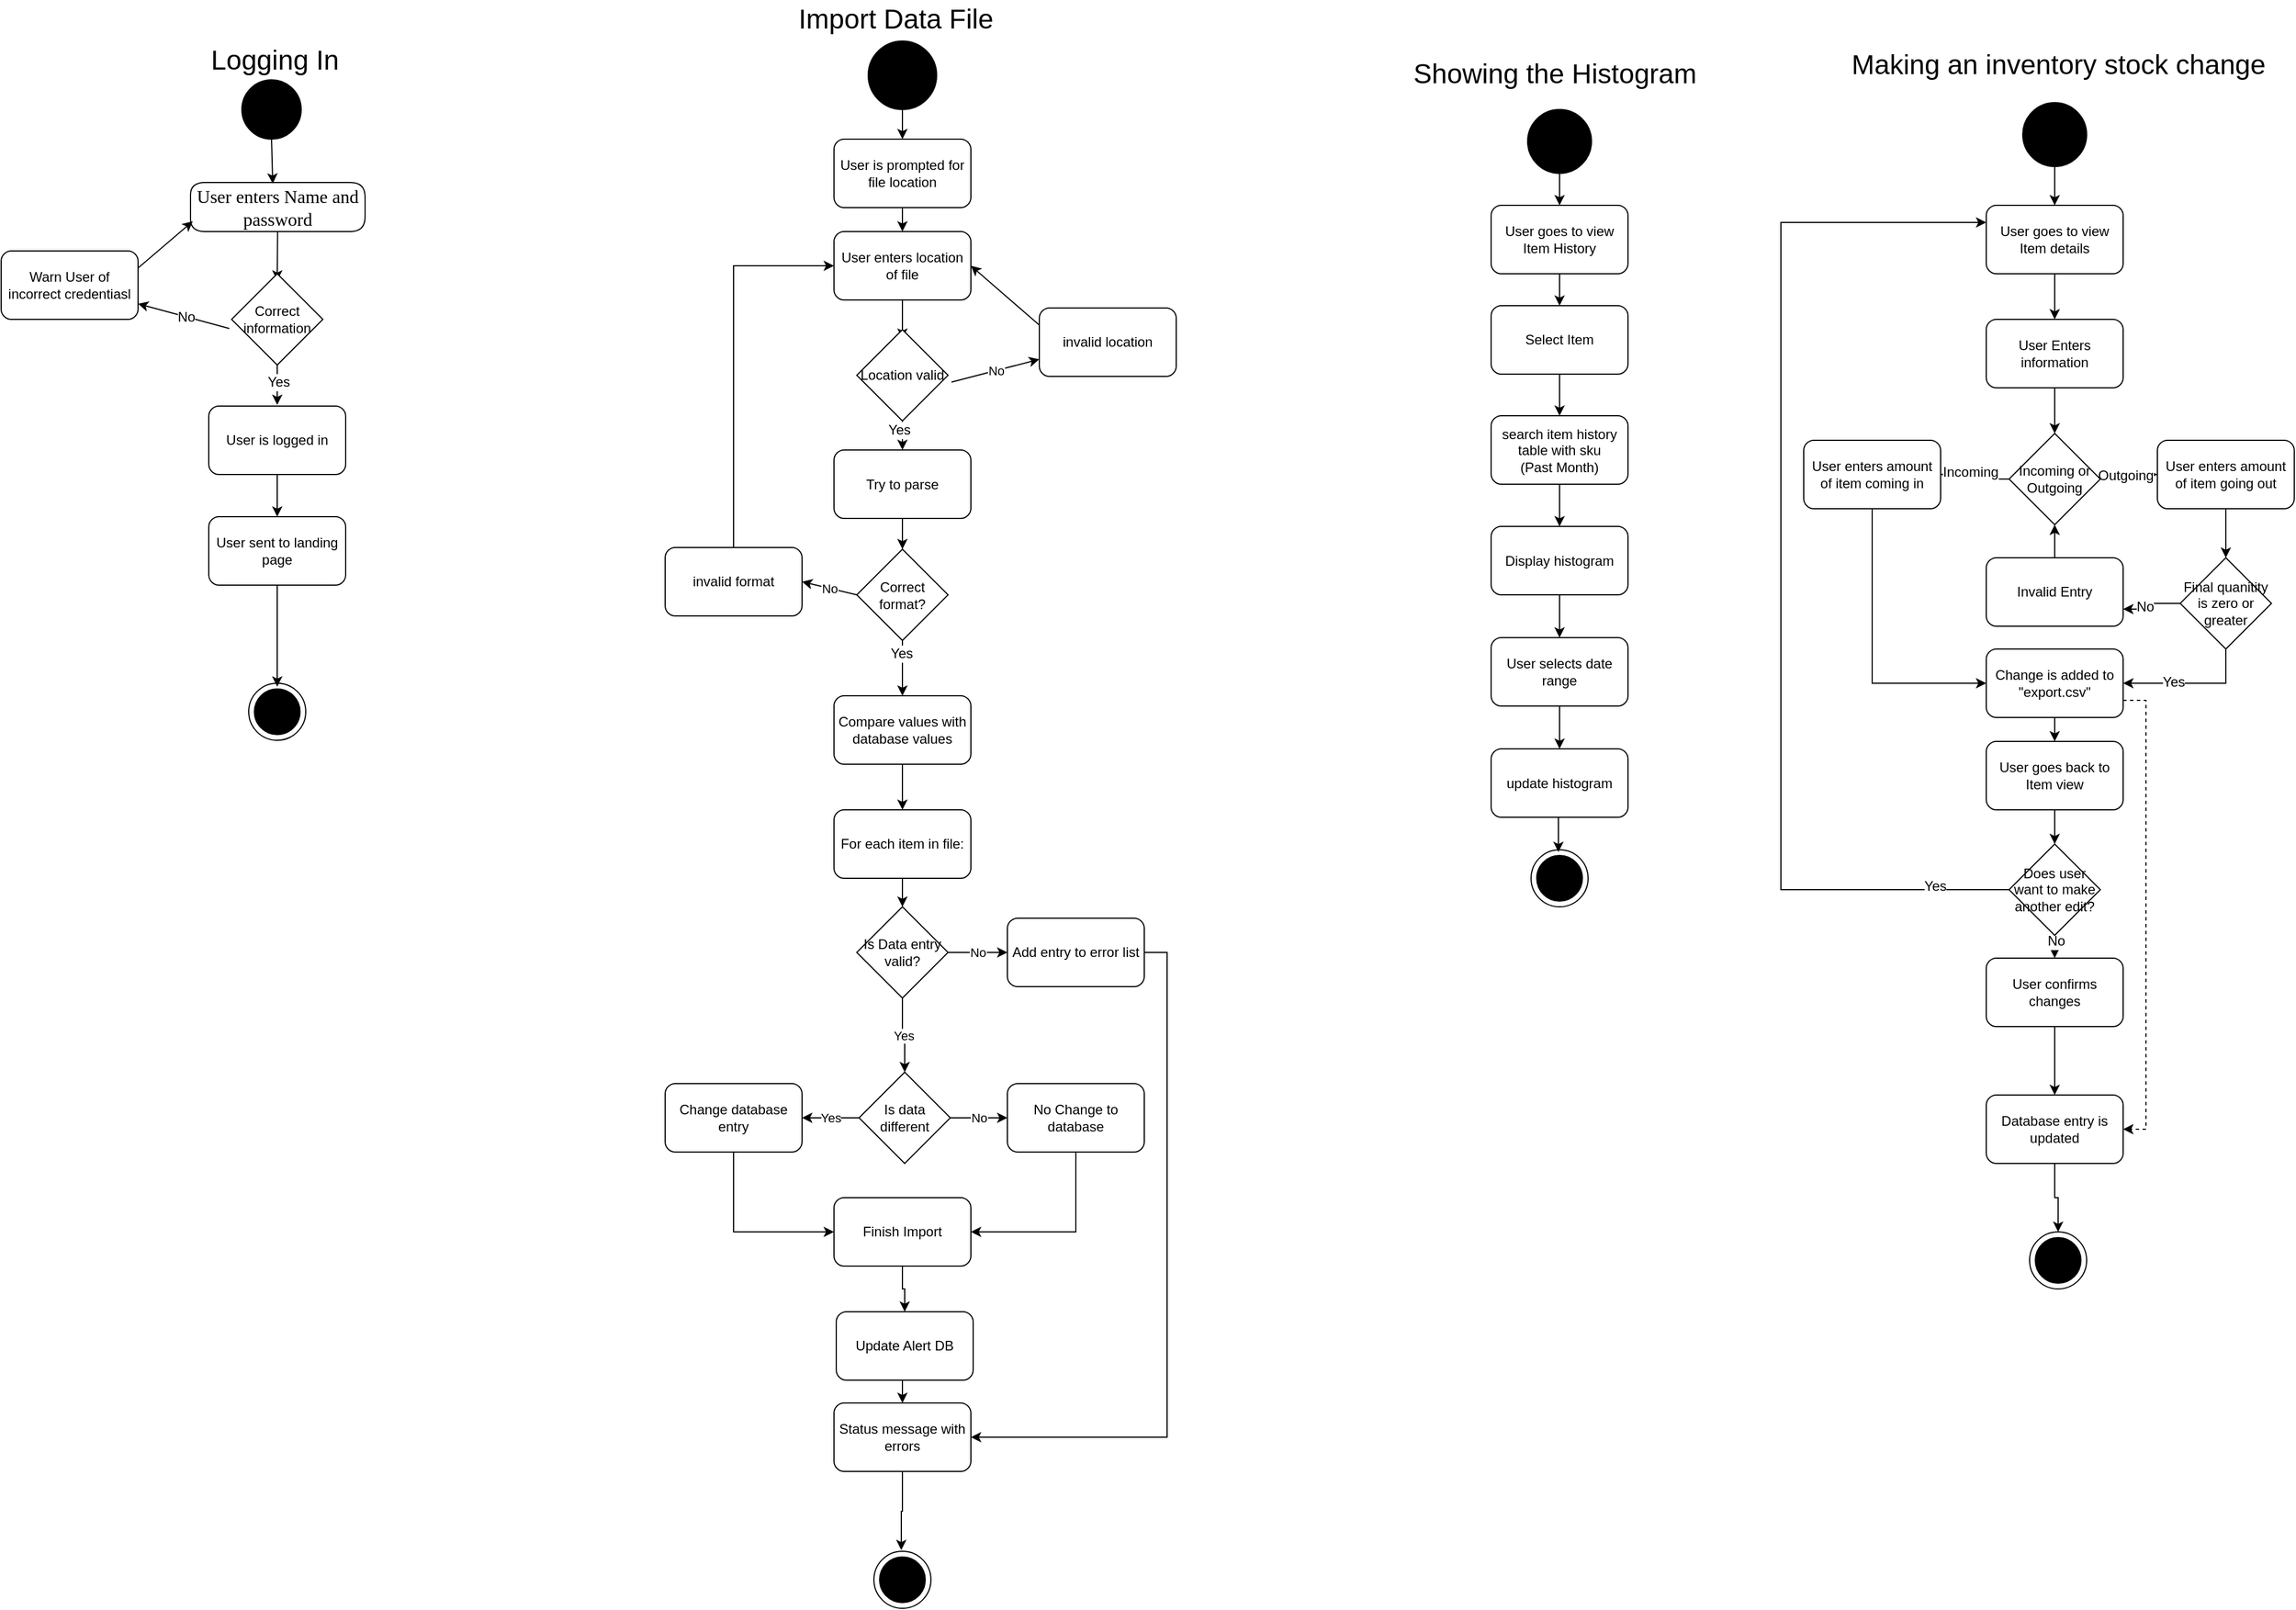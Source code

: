<mxfile version="10.6.5" type="device"><diagram name="Page-1" id="Page-1"><mxGraphModel dx="2154" dy="1666" grid="1" gridSize="10" guides="1" tooltips="1" connect="1" arrows="1" fold="1" page="1" pageScale="1" pageWidth="850" pageHeight="1100" math="0" shadow="0"><root><mxCell id="0"/><mxCell id="1" parent="0"/><mxCell id="3" style="vsdxID=1;fillColor=#000000;gradientColor=none;shape=stencil(xVPbCsMgDP0aHwWn9GHPXfcfstpW5mqJbm3/vkpkF+kGG4y+JTkn8SQHiShdJwdFOHMe7FmNuvYdEQfCue47BdqHiIiKiLKxoFqw177GfJCRGaOLvcUJE/btWGzhbMa0wPSIVAmnAEGi8kSF+TVP8H51EpuonLSjYL302vYIJsxIaBUNr9DGyDYJQsiNSg1P5d91rW/4F10heNy50cagTXf8nQlfeFBkuxbZrpuZ8FnYRh5k9w9B/i9CCf+UqBY=);strokeColor=#000000;labelBackgroundColor=none;rounded=0;html=1;whiteSpace=wrap;" parent="1" vertex="1"><mxGeometry x="217" y="959" width="50" height="50" as="geometry"/></mxCell><mxCell id="5" value="&lt;p style=&quot;align:center;margin-left:0;margin-right:0;margin-top:0px;margin-bottom:0px;text-indent:0;valign:middle;direction:ltr;&quot;&gt;&lt;font style=&quot;font-size:16px;font-family:Calibri;color:#000000;direction:ltr;letter-spacing:0px;line-height:120%;opacity:1&quot;&gt;​User enters Name and password&lt;br/&gt;&lt;/font&gt;&lt;/p&gt;" style="verticalAlign=middle;align=center;vsdxID=4;fillColor=#FFFFFF;gradientColor=none;shape=stencil(nZBLDsIwDAVP4y0yzoIDlHIBThARQyxCUqXhe3rSukhVFyy6s98by9KAaXpvOwbCvuR05ae44sHsgUii5yylTmBaMM05Zb7kdI9O985WknBM2OnNdqAJbT4d5cNTRpudxnp3S4/h30tb1Oo9saj7QdEgcYb+ylXwH3QluHhfh9GIupIQVOi8Xxqskdo37Rc=);labelBackgroundColor=none;rounded=1;html=1;whiteSpace=wrap;" parent="1" vertex="1"><mxGeometry x="166" y="520" width="153" height="43" as="geometry"/></mxCell><mxCell id="13" style="vsdxID=17;fillColor=#000000;gradientColor=none;shape=stencil(xVPbCsMgDP0aHwWn9GHPXfcfstpW5mqJbm3/vkpkF+kGG4y+JTkn8SQHiShdJwdFOHMe7FmNuvYdEQfCue47BdqHiIiKiLKxoFqw177GfJCRGaOLvcUJE/btWGzhbMa0wPSIVAmnAEGi8kSF+TVP8H51EpuonLSjYL302vYIJsxIaBUNr9DGyDYJQsiNSg1P5d91rW/4F10heNy50cagTXf8nQlfeFBkuxbZrpuZ8FnYRh5k9w9B/i9CCf+UqBY=);strokeColor=#000000;labelBackgroundColor=none;rounded=0;html=1;whiteSpace=wrap;" parent="1" vertex="1"><mxGeometry x="765" y="1720" width="50" height="50" as="geometry"/></mxCell><mxCell id="o5A5kyzLp2ZCpm6UMald-25" style="edgeStyle=none;rounded=0;orthogonalLoop=1;jettySize=auto;html=1;exitX=1;exitY=0.25;exitDx=0;exitDy=0;entryX=0.013;entryY=0.791;entryDx=0;entryDy=0;entryPerimeter=0;" parent="1" source="o5A5kyzLp2ZCpm6UMald-23" target="5" edge="1"><mxGeometry relative="1" as="geometry"/></mxCell><mxCell id="o5A5kyzLp2ZCpm6UMald-23" value="Warn User of incorrect credentiasl" style="rounded=1;whiteSpace=wrap;html=1;fillColor=#FFFFFF;" parent="1" vertex="1"><mxGeometry y="580" width="120" height="60" as="geometry"/></mxCell><mxCell id="o5A5kyzLp2ZCpm6UMald-24" style="rounded=0;orthogonalLoop=1;jettySize=auto;html=1;exitX=0;exitY=0.5;exitDx=0;exitDy=0;" parent="1" target="o5A5kyzLp2ZCpm6UMald-23" edge="1"><mxGeometry relative="1" as="geometry"><mxPoint x="200" y="648" as="sourcePoint"/></mxGeometry></mxCell><mxCell id="o5A5kyzLp2ZCpm6UMald-141" value="No" style="text;html=1;resizable=0;points=[];align=center;verticalAlign=middle;labelBackgroundColor=#ffffff;" parent="o5A5kyzLp2ZCpm6UMald-24" vertex="1" connectable="0"><mxGeometry x="-0.022" relative="1" as="geometry"><mxPoint x="1" as="offset"/></mxGeometry></mxCell><mxCell id="o5A5kyzLp2ZCpm6UMald-26" style="edgeStyle=none;rounded=0;orthogonalLoop=1;jettySize=auto;html=1;exitX=0.5;exitY=-0.053;exitDx=0;exitDy=0;startArrow=classic;startFill=1;endArrow=none;endFill=0;exitPerimeter=0;" parent="1" target="5" edge="1"><mxGeometry relative="1" as="geometry"><mxPoint x="242" y="606" as="sourcePoint"/></mxGeometry></mxCell><mxCell id="o5A5kyzLp2ZCpm6UMald-27" style="edgeStyle=none;rounded=0;orthogonalLoop=1;jettySize=auto;html=1;exitX=0.5;exitY=1;exitDx=0;exitDy=0;entryX=0.497;entryY=-0.023;entryDx=0;entryDy=0;entryPerimeter=0;startArrow=none;startFill=0;endArrow=classic;endFill=1;" parent="1" edge="1"><mxGeometry relative="1" as="geometry"><mxPoint x="242" y="676" as="sourcePoint"/><mxPoint x="242" y="715" as="targetPoint"/></mxGeometry></mxCell><mxCell id="o5A5kyzLp2ZCpm6UMald-142" value="Yes" style="text;html=1;resizable=0;points=[];align=center;verticalAlign=middle;labelBackgroundColor=#ffffff;" parent="o5A5kyzLp2ZCpm6UMald-27" vertex="1" connectable="0"><mxGeometry x="-0.026" y="1" relative="1" as="geometry"><mxPoint as="offset"/></mxGeometry></mxCell><mxCell id="o5A5kyzLp2ZCpm6UMald-32" style="edgeStyle=none;rounded=0;orthogonalLoop=1;jettySize=auto;html=1;exitX=0.5;exitY=1;exitDx=0;exitDy=0;entryX=0.5;entryY=0;entryDx=0;entryDy=0;startArrow=none;startFill=0;endArrow=classic;endFill=1;" parent="1" source="o5A5kyzLp2ZCpm6UMald-30" target="o5A5kyzLp2ZCpm6UMald-31" edge="1"><mxGeometry relative="1" as="geometry"/></mxCell><mxCell id="o5A5kyzLp2ZCpm6UMald-30" value="&lt;span&gt;User is logged in&lt;/span&gt;" style="rounded=1;whiteSpace=wrap;html=1;fillColor=#FFFFFF;" parent="1" vertex="1"><mxGeometry x="182" y="716" width="120" height="60" as="geometry"/></mxCell><mxCell id="o5A5kyzLp2ZCpm6UMald-33" style="edgeStyle=none;rounded=0;orthogonalLoop=1;jettySize=auto;html=1;exitX=0.5;exitY=1;exitDx=0;exitDy=0;entryX=0.5;entryY=0.06;entryDx=0;entryDy=0;entryPerimeter=0;startArrow=none;startFill=0;endArrow=classic;endFill=1;" parent="1" source="o5A5kyzLp2ZCpm6UMald-31" target="3" edge="1"><mxGeometry relative="1" as="geometry"/></mxCell><mxCell id="o5A5kyzLp2ZCpm6UMald-31" value="&lt;span&gt;User sent to landing page&lt;/span&gt;" style="rounded=1;whiteSpace=wrap;html=1;fillColor=#FFFFFF;" parent="1" vertex="1"><mxGeometry x="182" y="813" width="120" height="60" as="geometry"/></mxCell><mxCell id="o5A5kyzLp2ZCpm6UMald-35" style="edgeStyle=none;rounded=0;orthogonalLoop=1;jettySize=auto;html=1;exitX=0.5;exitY=1;exitDx=0;exitDy=0;entryX=0.471;entryY=0.023;entryDx=0;entryDy=0;entryPerimeter=0;startArrow=none;startFill=0;endArrow=classic;endFill=1;" parent="1" source="o5A5kyzLp2ZCpm6UMald-34" target="5" edge="1"><mxGeometry relative="1" as="geometry"/></mxCell><mxCell id="o5A5kyzLp2ZCpm6UMald-34" value="" style="ellipse;whiteSpace=wrap;html=1;aspect=fixed;fillColor=#000000;" parent="1" vertex="1"><mxGeometry x="211" y="430" width="52" height="52" as="geometry"/></mxCell><mxCell id="o5A5kyzLp2ZCpm6UMald-44" style="edgeStyle=none;rounded=0;orthogonalLoop=1;jettySize=auto;html=1;exitX=0.5;exitY=1;exitDx=0;exitDy=0;entryX=0.5;entryY=0;entryDx=0;entryDy=0;startArrow=none;startFill=0;endArrow=classic;endFill=1;" parent="1" source="o5A5kyzLp2ZCpm6UMald-36" target="o5A5kyzLp2ZCpm6UMald-38" edge="1"><mxGeometry relative="1" as="geometry"/></mxCell><mxCell id="o5A5kyzLp2ZCpm6UMald-36" value="" style="ellipse;whiteSpace=wrap;html=1;aspect=fixed;fillColor=#000000;" parent="1" vertex="1"><mxGeometry x="760" y="396" width="60" height="60" as="geometry"/></mxCell><mxCell id="o5A5kyzLp2ZCpm6UMald-42" style="edgeStyle=none;rounded=0;orthogonalLoop=1;jettySize=auto;html=1;exitX=0.5;exitY=1;exitDx=0;exitDy=0;startArrow=none;startFill=0;endArrow=classic;endFill=1;" parent="1" source="o5A5kyzLp2ZCpm6UMald-37" edge="1"><mxGeometry relative="1" as="geometry"><mxPoint x="790" y="657" as="targetPoint"/></mxGeometry></mxCell><mxCell id="o5A5kyzLp2ZCpm6UMald-37" value="&lt;span&gt;User enters location of file&lt;/span&gt;" style="rounded=1;whiteSpace=wrap;html=1;fillColor=#ffffff;" parent="1" vertex="1"><mxGeometry x="730" y="563" width="120" height="60" as="geometry"/></mxCell><mxCell id="o5A5kyzLp2ZCpm6UMald-43" style="edgeStyle=none;rounded=0;orthogonalLoop=1;jettySize=auto;html=1;exitX=0.5;exitY=1;exitDx=0;exitDy=0;entryX=0.5;entryY=0;entryDx=0;entryDy=0;startArrow=none;startFill=0;endArrow=classic;endFill=1;" parent="1" source="o5A5kyzLp2ZCpm6UMald-38" target="o5A5kyzLp2ZCpm6UMald-37" edge="1"><mxGeometry relative="1" as="geometry"/></mxCell><mxCell id="o5A5kyzLp2ZCpm6UMald-38" value="&lt;span&gt;User is prompted for file location&lt;/span&gt;" style="rounded=1;whiteSpace=wrap;html=1;fillColor=#ffffff;" parent="1" vertex="1"><mxGeometry x="730" y="482" width="120" height="60" as="geometry"/></mxCell><mxCell id="o5A5kyzLp2ZCpm6UMald-41" style="edgeStyle=none;rounded=0;orthogonalLoop=1;jettySize=auto;html=1;exitX=0;exitY=0.25;exitDx=0;exitDy=0;entryX=1;entryY=0.5;entryDx=0;entryDy=0;startArrow=none;startFill=0;endArrow=classic;endFill=1;" parent="1" source="o5A5kyzLp2ZCpm6UMald-39" target="o5A5kyzLp2ZCpm6UMald-37" edge="1"><mxGeometry relative="1" as="geometry"/></mxCell><mxCell id="o5A5kyzLp2ZCpm6UMald-39" value="invalid location" style="rounded=1;whiteSpace=wrap;html=1;fillColor=#ffffff;" parent="1" vertex="1"><mxGeometry x="910" y="630" width="120" height="60" as="geometry"/></mxCell><mxCell id="o5A5kyzLp2ZCpm6UMald-40" value="No" style="edgeStyle=none;rounded=0;orthogonalLoop=1;jettySize=auto;html=1;exitX=1;exitY=0.5;exitDx=0;exitDy=0;entryX=0;entryY=0.75;entryDx=0;entryDy=0;startArrow=none;startFill=0;endArrow=classic;endFill=1;" parent="1" target="o5A5kyzLp2ZCpm6UMald-39" edge="1"><mxGeometry relative="1" as="geometry"><mxPoint x="833" y="695" as="sourcePoint"/></mxGeometry></mxCell><mxCell id="o5A5kyzLp2ZCpm6UMald-54" style="edgeStyle=orthogonalEdgeStyle;rounded=0;orthogonalLoop=1;jettySize=auto;html=1;exitX=0.5;exitY=1;exitDx=0;exitDy=0;entryX=0.5;entryY=0;entryDx=0;entryDy=0;startArrow=none;startFill=0;endArrow=classic;endFill=1;" parent="1" source="o5A5kyzLp2ZCpm6UMald-45" target="o5A5kyzLp2ZCpm6UMald-46" edge="1"><mxGeometry relative="1" as="geometry"/></mxCell><mxCell id="o5A5kyzLp2ZCpm6UMald-45" value="Try to parse" style="rounded=1;whiteSpace=wrap;html=1;fillColor=#ffffff;" parent="1" vertex="1"><mxGeometry x="730" y="754.5" width="120" height="60" as="geometry"/></mxCell><mxCell id="o5A5kyzLp2ZCpm6UMald-50" value="No" style="edgeStyle=none;rounded=0;orthogonalLoop=1;jettySize=auto;html=1;exitX=0;exitY=0.5;exitDx=0;exitDy=0;entryX=1;entryY=0.5;entryDx=0;entryDy=0;startArrow=none;startFill=0;endArrow=classic;endFill=1;" parent="1" source="o5A5kyzLp2ZCpm6UMald-46" target="o5A5kyzLp2ZCpm6UMald-47" edge="1"><mxGeometry relative="1" as="geometry"/></mxCell><mxCell id="o5A5kyzLp2ZCpm6UMald-56" style="edgeStyle=orthogonalEdgeStyle;rounded=0;orthogonalLoop=1;jettySize=auto;html=1;exitX=0.5;exitY=1;exitDx=0;exitDy=0;entryX=0.5;entryY=0;entryDx=0;entryDy=0;startArrow=none;startFill=0;endArrow=classic;endFill=1;" parent="1" source="o5A5kyzLp2ZCpm6UMald-46" target="o5A5kyzLp2ZCpm6UMald-55" edge="1"><mxGeometry relative="1" as="geometry"/></mxCell><mxCell id="o5A5kyzLp2ZCpm6UMald-144" value="Yes" style="text;html=1;resizable=0;points=[];align=center;verticalAlign=middle;labelBackgroundColor=#ffffff;" parent="o5A5kyzLp2ZCpm6UMald-56" vertex="1" connectable="0"><mxGeometry x="-0.542" y="-1" relative="1" as="geometry"><mxPoint as="offset"/></mxGeometry></mxCell><mxCell id="o5A5kyzLp2ZCpm6UMald-46" value="Correct format?" style="rhombus;whiteSpace=wrap;html=1;fillColor=#ffffff;" parent="1" vertex="1"><mxGeometry x="750" y="841.5" width="80" height="80" as="geometry"/></mxCell><mxCell id="o5A5kyzLp2ZCpm6UMald-52" style="edgeStyle=orthogonalEdgeStyle;rounded=0;orthogonalLoop=1;jettySize=auto;html=1;exitX=0.5;exitY=0;exitDx=0;exitDy=0;entryX=0;entryY=0.5;entryDx=0;entryDy=0;startArrow=none;startFill=0;endArrow=classic;endFill=1;" parent="1" source="o5A5kyzLp2ZCpm6UMald-47" target="o5A5kyzLp2ZCpm6UMald-37" edge="1"><mxGeometry relative="1" as="geometry"/></mxCell><mxCell id="o5A5kyzLp2ZCpm6UMald-47" value="invalid format" style="rounded=1;whiteSpace=wrap;html=1;fillColor=#ffffff;" parent="1" vertex="1"><mxGeometry x="582" y="840" width="120" height="60" as="geometry"/></mxCell><mxCell id="o5A5kyzLp2ZCpm6UMald-53" style="edgeStyle=orthogonalEdgeStyle;rounded=0;orthogonalLoop=1;jettySize=auto;html=1;exitX=0.5;exitY=1;exitDx=0;exitDy=0;entryX=0.5;entryY=0;entryDx=0;entryDy=0;startArrow=none;startFill=0;endArrow=classic;endFill=1;" parent="1" target="o5A5kyzLp2ZCpm6UMald-45" edge="1"><mxGeometry relative="1" as="geometry"><mxPoint x="790" y="723" as="sourcePoint"/></mxGeometry></mxCell><mxCell id="o5A5kyzLp2ZCpm6UMald-143" value="Yes" style="text;html=1;resizable=0;points=[];align=center;verticalAlign=middle;labelBackgroundColor=#ffffff;" parent="o5A5kyzLp2ZCpm6UMald-53" vertex="1" connectable="0"><mxGeometry x="-0.125" y="-3" relative="1" as="geometry"><mxPoint as="offset"/></mxGeometry></mxCell><mxCell id="o5A5kyzLp2ZCpm6UMald-59" style="edgeStyle=orthogonalEdgeStyle;rounded=0;orthogonalLoop=1;jettySize=auto;html=1;exitX=0.5;exitY=1;exitDx=0;exitDy=0;entryX=0.5;entryY=0;entryDx=0;entryDy=0;startArrow=none;startFill=0;endArrow=classic;endFill=1;" parent="1" source="o5A5kyzLp2ZCpm6UMald-55" target="o5A5kyzLp2ZCpm6UMald-57" edge="1"><mxGeometry relative="1" as="geometry"/></mxCell><mxCell id="o5A5kyzLp2ZCpm6UMald-55" value="Compare values with database values" style="rounded=1;whiteSpace=wrap;html=1;fillColor=#ffffff;" parent="1" vertex="1"><mxGeometry x="730" y="970" width="120" height="60" as="geometry"/></mxCell><mxCell id="o5A5kyzLp2ZCpm6UMald-73" style="edgeStyle=orthogonalEdgeStyle;rounded=0;orthogonalLoop=1;jettySize=auto;html=1;exitX=0.5;exitY=1;exitDx=0;exitDy=0;entryX=0.5;entryY=0;entryDx=0;entryDy=0;startArrow=none;startFill=0;endArrow=classic;endFill=1;" parent="1" source="o5A5kyzLp2ZCpm6UMald-57" target="o5A5kyzLp2ZCpm6UMald-66" edge="1"><mxGeometry relative="1" as="geometry"/></mxCell><mxCell id="o5A5kyzLp2ZCpm6UMald-57" value="For each item in file:" style="rounded=1;whiteSpace=wrap;html=1;fillColor=#ffffff;" parent="1" vertex="1"><mxGeometry x="730" y="1070" width="120" height="60" as="geometry"/></mxCell><mxCell id="o5A5kyzLp2ZCpm6UMald-62" value="No" style="edgeStyle=orthogonalEdgeStyle;rounded=0;orthogonalLoop=1;jettySize=auto;html=1;exitX=1;exitY=0.5;exitDx=0;exitDy=0;startArrow=none;startFill=0;endArrow=classic;endFill=1;" parent="1" source="o5A5kyzLp2ZCpm6UMald-58" target="o5A5kyzLp2ZCpm6UMald-61" edge="1"><mxGeometry relative="1" as="geometry"/></mxCell><mxCell id="o5A5kyzLp2ZCpm6UMald-64" value="Yes" style="edgeStyle=orthogonalEdgeStyle;rounded=0;orthogonalLoop=1;jettySize=auto;html=1;exitX=0;exitY=0.5;exitDx=0;exitDy=0;startArrow=none;startFill=0;endArrow=classic;endFill=1;" parent="1" source="o5A5kyzLp2ZCpm6UMald-58" target="o5A5kyzLp2ZCpm6UMald-63" edge="1"><mxGeometry relative="1" as="geometry"/></mxCell><mxCell id="o5A5kyzLp2ZCpm6UMald-58" value="Is data different" style="rhombus;whiteSpace=wrap;html=1;fillColor=#ffffff;" parent="1" vertex="1"><mxGeometry x="752" y="1300" width="80" height="80" as="geometry"/></mxCell><mxCell id="o5A5kyzLp2ZCpm6UMald-70" style="edgeStyle=orthogonalEdgeStyle;rounded=0;orthogonalLoop=1;jettySize=auto;html=1;exitX=0.5;exitY=1;exitDx=0;exitDy=0;entryX=1;entryY=0.5;entryDx=0;entryDy=0;startArrow=none;startFill=0;endArrow=classic;endFill=1;" parent="1" source="o5A5kyzLp2ZCpm6UMald-61" target="o5A5kyzLp2ZCpm6UMald-65" edge="1"><mxGeometry relative="1" as="geometry"/></mxCell><mxCell id="o5A5kyzLp2ZCpm6UMald-61" value="No Change to database" style="rounded=1;whiteSpace=wrap;html=1;fillColor=#ffffff;" parent="1" vertex="1"><mxGeometry x="882" y="1310" width="120" height="60" as="geometry"/></mxCell><mxCell id="o5A5kyzLp2ZCpm6UMald-71" style="edgeStyle=orthogonalEdgeStyle;rounded=0;orthogonalLoop=1;jettySize=auto;html=1;exitX=0.5;exitY=1;exitDx=0;exitDy=0;entryX=0;entryY=0.5;entryDx=0;entryDy=0;startArrow=none;startFill=0;endArrow=classic;endFill=1;" parent="1" source="o5A5kyzLp2ZCpm6UMald-63" target="o5A5kyzLp2ZCpm6UMald-65" edge="1"><mxGeometry relative="1" as="geometry"/></mxCell><mxCell id="o5A5kyzLp2ZCpm6UMald-63" value="Change database entry" style="rounded=1;whiteSpace=wrap;html=1;fillColor=#ffffff;" parent="1" vertex="1"><mxGeometry x="582" y="1310" width="120" height="60" as="geometry"/></mxCell><mxCell id="o5A5kyzLp2ZCpm6UMald-77" style="edgeStyle=orthogonalEdgeStyle;rounded=0;orthogonalLoop=1;jettySize=auto;html=1;exitX=0.5;exitY=1;exitDx=0;exitDy=0;entryX=0.5;entryY=0;entryDx=0;entryDy=0;startArrow=none;startFill=0;endArrow=classic;endFill=1;" parent="1" source="o5A5kyzLp2ZCpm6UMald-65" target="o5A5kyzLp2ZCpm6UMald-75" edge="1"><mxGeometry relative="1" as="geometry"/></mxCell><mxCell id="o5A5kyzLp2ZCpm6UMald-65" value="Finish Import" style="rounded=1;whiteSpace=wrap;html=1;fillColor=#ffffff;" parent="1" vertex="1"><mxGeometry x="730" y="1410" width="120" height="60" as="geometry"/></mxCell><mxCell id="o5A5kyzLp2ZCpm6UMald-68" value="No" style="edgeStyle=orthogonalEdgeStyle;rounded=0;orthogonalLoop=1;jettySize=auto;html=1;exitX=1;exitY=0.5;exitDx=0;exitDy=0;entryX=0;entryY=0.5;entryDx=0;entryDy=0;startArrow=none;startFill=0;endArrow=classic;endFill=1;" parent="1" source="o5A5kyzLp2ZCpm6UMald-66" target="o5A5kyzLp2ZCpm6UMald-67" edge="1"><mxGeometry relative="1" as="geometry"/></mxCell><mxCell id="o5A5kyzLp2ZCpm6UMald-69" value="Yes" style="edgeStyle=orthogonalEdgeStyle;rounded=0;orthogonalLoop=1;jettySize=auto;html=1;exitX=0.5;exitY=1;exitDx=0;exitDy=0;entryX=0.5;entryY=0;entryDx=0;entryDy=0;startArrow=none;startFill=0;endArrow=classic;endFill=1;" parent="1" source="o5A5kyzLp2ZCpm6UMald-66" target="o5A5kyzLp2ZCpm6UMald-58" edge="1"><mxGeometry relative="1" as="geometry"/></mxCell><mxCell id="o5A5kyzLp2ZCpm6UMald-66" value="Is Data entry valid?" style="rhombus;whiteSpace=wrap;html=1;fillColor=#ffffff;" parent="1" vertex="1"><mxGeometry x="750" y="1155" width="80" height="80" as="geometry"/></mxCell><mxCell id="o5A5kyzLp2ZCpm6UMald-72" style="edgeStyle=orthogonalEdgeStyle;rounded=0;orthogonalLoop=1;jettySize=auto;html=1;exitX=1;exitY=0.5;exitDx=0;exitDy=0;startArrow=none;startFill=0;endArrow=classic;endFill=1;entryX=1;entryY=0.5;entryDx=0;entryDy=0;" parent="1" source="o5A5kyzLp2ZCpm6UMald-67" target="o5A5kyzLp2ZCpm6UMald-78" edge="1"><mxGeometry relative="1" as="geometry"><mxPoint x="1080" y="1615" as="targetPoint"/></mxGeometry></mxCell><mxCell id="o5A5kyzLp2ZCpm6UMald-67" value="Add entry to error list" style="rounded=1;whiteSpace=wrap;html=1;fillColor=#ffffff;" parent="1" vertex="1"><mxGeometry x="882" y="1165" width="120" height="60" as="geometry"/></mxCell><mxCell id="o5A5kyzLp2ZCpm6UMald-79" style="edgeStyle=orthogonalEdgeStyle;rounded=0;orthogonalLoop=1;jettySize=auto;html=1;exitX=0.5;exitY=1;exitDx=0;exitDy=0;entryX=0.5;entryY=0;entryDx=0;entryDy=0;startArrow=none;startFill=0;endArrow=classic;endFill=1;" parent="1" source="o5A5kyzLp2ZCpm6UMald-75" target="o5A5kyzLp2ZCpm6UMald-78" edge="1"><mxGeometry relative="1" as="geometry"/></mxCell><mxCell id="o5A5kyzLp2ZCpm6UMald-75" value="Update Alert DB" style="rounded=1;whiteSpace=wrap;html=1;fillColor=#ffffff;" parent="1" vertex="1"><mxGeometry x="732" y="1510" width="120" height="60" as="geometry"/></mxCell><mxCell id="o5A5kyzLp2ZCpm6UMald-82" style="edgeStyle=orthogonalEdgeStyle;rounded=0;orthogonalLoop=1;jettySize=auto;html=1;exitX=0.5;exitY=1;exitDx=0;exitDy=0;entryX=0.48;entryY=-0.02;entryDx=0;entryDy=0;entryPerimeter=0;startArrow=none;startFill=0;endArrow=classic;endFill=1;" parent="1" source="o5A5kyzLp2ZCpm6UMald-78" target="13" edge="1"><mxGeometry relative="1" as="geometry"/></mxCell><mxCell id="o5A5kyzLp2ZCpm6UMald-78" value="Status message with errors" style="rounded=1;whiteSpace=wrap;html=1;fillColor=#ffffff;" parent="1" vertex="1"><mxGeometry x="730" y="1590" width="120" height="60" as="geometry"/></mxCell><mxCell id="o5A5kyzLp2ZCpm6UMald-80" value="&lt;font style=&quot;font-size: 24px&quot;&gt;Import Data File&lt;/font&gt;" style="text;html=1;resizable=0;points=[];autosize=1;align=left;verticalAlign=top;spacingTop=-4;" parent="1" vertex="1"><mxGeometry x="697" y="360" width="190" height="20" as="geometry"/></mxCell><mxCell id="o5A5kyzLp2ZCpm6UMald-83" value="&lt;font style=&quot;font-size: 24px&quot;&gt;Showing the Histogram&lt;/font&gt;" style="text;html=1;resizable=0;points=[];autosize=1;align=left;verticalAlign=top;spacingTop=-4;" parent="1" vertex="1"><mxGeometry x="1236" y="408" width="260" height="20" as="geometry"/></mxCell><mxCell id="o5A5kyzLp2ZCpm6UMald-86" style="edgeStyle=orthogonalEdgeStyle;rounded=0;orthogonalLoop=1;jettySize=auto;html=1;entryX=0.5;entryY=0;entryDx=0;entryDy=0;startArrow=none;startFill=0;endArrow=classic;endFill=1;" parent="1" source="o5A5kyzLp2ZCpm6UMald-84" target="o5A5kyzLp2ZCpm6UMald-85" edge="1"><mxGeometry relative="1" as="geometry"/></mxCell><mxCell id="o5A5kyzLp2ZCpm6UMald-84" value="" style="ellipse;whiteSpace=wrap;html=1;aspect=fixed;fillColor=#000000;" parent="1" vertex="1"><mxGeometry x="1338" y="456" width="56" height="56" as="geometry"/></mxCell><mxCell id="o5A5kyzLp2ZCpm6UMald-90" style="edgeStyle=orthogonalEdgeStyle;rounded=0;orthogonalLoop=1;jettySize=auto;html=1;exitX=0.5;exitY=1;exitDx=0;exitDy=0;entryX=0.5;entryY=0;entryDx=0;entryDy=0;startArrow=none;startFill=0;endArrow=classic;endFill=1;" parent="1" source="o5A5kyzLp2ZCpm6UMald-85" target="o5A5kyzLp2ZCpm6UMald-87" edge="1"><mxGeometry relative="1" as="geometry"/></mxCell><mxCell id="o5A5kyzLp2ZCpm6UMald-85" value="User goes to view Item History" style="rounded=1;whiteSpace=wrap;html=1;fillColor=#FFFFFF;" parent="1" vertex="1"><mxGeometry x="1306" y="540" width="120" height="60" as="geometry"/></mxCell><mxCell id="o5A5kyzLp2ZCpm6UMald-91" style="edgeStyle=orthogonalEdgeStyle;rounded=0;orthogonalLoop=1;jettySize=auto;html=1;exitX=0.5;exitY=1;exitDx=0;exitDy=0;entryX=0.5;entryY=0;entryDx=0;entryDy=0;startArrow=none;startFill=0;endArrow=classic;endFill=1;" parent="1" source="o5A5kyzLp2ZCpm6UMald-87" target="o5A5kyzLp2ZCpm6UMald-88" edge="1"><mxGeometry relative="1" as="geometry"/></mxCell><mxCell id="o5A5kyzLp2ZCpm6UMald-87" value="Select Item" style="rounded=1;whiteSpace=wrap;html=1;fillColor=#FFFFFF;" parent="1" vertex="1"><mxGeometry x="1306" y="628" width="120" height="60" as="geometry"/></mxCell><mxCell id="o5A5kyzLp2ZCpm6UMald-93" style="edgeStyle=orthogonalEdgeStyle;rounded=0;orthogonalLoop=1;jettySize=auto;html=1;exitX=0.5;exitY=1;exitDx=0;exitDy=0;entryX=0.5;entryY=0;entryDx=0;entryDy=0;startArrow=none;startFill=0;endArrow=classic;endFill=1;" parent="1" source="o5A5kyzLp2ZCpm6UMald-88" target="o5A5kyzLp2ZCpm6UMald-92" edge="1"><mxGeometry relative="1" as="geometry"/></mxCell><mxCell id="o5A5kyzLp2ZCpm6UMald-88" value="search item history table with sku&lt;br&gt;(Past Month)&lt;br&gt;" style="rounded=1;whiteSpace=wrap;html=1;fillColor=#FFFFFF;" parent="1" vertex="1"><mxGeometry x="1306" y="724.5" width="120" height="60" as="geometry"/></mxCell><mxCell id="o5A5kyzLp2ZCpm6UMald-95" style="edgeStyle=orthogonalEdgeStyle;rounded=0;orthogonalLoop=1;jettySize=auto;html=1;exitX=0.5;exitY=1;exitDx=0;exitDy=0;entryX=0.5;entryY=0;entryDx=0;entryDy=0;startArrow=none;startFill=0;endArrow=classic;endFill=1;" parent="1" source="o5A5kyzLp2ZCpm6UMald-92" target="o5A5kyzLp2ZCpm6UMald-94" edge="1"><mxGeometry relative="1" as="geometry"/></mxCell><mxCell id="o5A5kyzLp2ZCpm6UMald-92" value="Display histogram" style="rounded=1;whiteSpace=wrap;html=1;fillColor=#FFFFFF;" parent="1" vertex="1"><mxGeometry x="1306" y="821.5" width="120" height="60" as="geometry"/></mxCell><mxCell id="o5A5kyzLp2ZCpm6UMald-97" style="edgeStyle=orthogonalEdgeStyle;rounded=0;orthogonalLoop=1;jettySize=auto;html=1;exitX=0.5;exitY=1;exitDx=0;exitDy=0;entryX=0.5;entryY=0;entryDx=0;entryDy=0;startArrow=none;startFill=0;endArrow=classic;endFill=1;" parent="1" source="o5A5kyzLp2ZCpm6UMald-94" target="o5A5kyzLp2ZCpm6UMald-96" edge="1"><mxGeometry relative="1" as="geometry"/></mxCell><mxCell id="o5A5kyzLp2ZCpm6UMald-94" value="User selects date range" style="rounded=1;whiteSpace=wrap;html=1;fillColor=#FFFFFF;" parent="1" vertex="1"><mxGeometry x="1306" y="919" width="120" height="60" as="geometry"/></mxCell><mxCell id="UJX0H-lhfrVac1KYaVBU-14" style="edgeStyle=orthogonalEdgeStyle;rounded=0;orthogonalLoop=1;jettySize=auto;html=1;exitX=0.5;exitY=1;exitDx=0;exitDy=0;entryX=0.48;entryY=0.04;entryDx=0;entryDy=0;entryPerimeter=0;" edge="1" parent="1" source="o5A5kyzLp2ZCpm6UMald-96" target="UJX0H-lhfrVac1KYaVBU-13"><mxGeometry relative="1" as="geometry"/></mxCell><mxCell id="o5A5kyzLp2ZCpm6UMald-96" value="update histogram" style="rounded=1;whiteSpace=wrap;html=1;fillColor=#FFFFFF;" parent="1" vertex="1"><mxGeometry x="1306" y="1016.5" width="120" height="60" as="geometry"/></mxCell><mxCell id="o5A5kyzLp2ZCpm6UMald-98" value="&lt;font style=&quot;font-size: 24px&quot;&gt;Making an inventory stock change&lt;/font&gt;" style="text;html=1;resizable=0;points=[];autosize=1;align=left;verticalAlign=top;spacingTop=-4;" parent="1" vertex="1"><mxGeometry x="1620" y="400" width="380" height="20" as="geometry"/></mxCell><mxCell id="o5A5kyzLp2ZCpm6UMald-109" style="edgeStyle=orthogonalEdgeStyle;rounded=0;orthogonalLoop=1;jettySize=auto;html=1;exitX=0.5;exitY=1;exitDx=0;exitDy=0;entryX=0.5;entryY=0;entryDx=0;entryDy=0;startArrow=none;startFill=0;endArrow=classic;endFill=1;" parent="1" source="o5A5kyzLp2ZCpm6UMald-99" target="o5A5kyzLp2ZCpm6UMald-103" edge="1"><mxGeometry relative="1" as="geometry"/></mxCell><mxCell id="o5A5kyzLp2ZCpm6UMald-99" value="User goes to view Item details" style="rounded=1;whiteSpace=wrap;html=1;fillColor=#FFFFFF;" parent="1" vertex="1"><mxGeometry x="1740" y="540" width="120" height="60" as="geometry"/></mxCell><mxCell id="o5A5kyzLp2ZCpm6UMald-101" style="edgeStyle=orthogonalEdgeStyle;rounded=0;orthogonalLoop=1;jettySize=auto;html=1;exitX=0.5;exitY=1;exitDx=0;exitDy=0;entryX=0.5;entryY=0;entryDx=0;entryDy=0;startArrow=none;startFill=0;endArrow=classic;endFill=1;" parent="1" source="o5A5kyzLp2ZCpm6UMald-100" target="o5A5kyzLp2ZCpm6UMald-99" edge="1"><mxGeometry relative="1" as="geometry"/></mxCell><mxCell id="o5A5kyzLp2ZCpm6UMald-100" value="" style="ellipse;whiteSpace=wrap;html=1;aspect=fixed;fillColor=#000000;" parent="1" vertex="1"><mxGeometry x="1772" y="450" width="56" height="56" as="geometry"/></mxCell><mxCell id="o5A5kyzLp2ZCpm6UMald-110" style="edgeStyle=orthogonalEdgeStyle;rounded=0;orthogonalLoop=1;jettySize=auto;html=1;exitX=0.5;exitY=1;exitDx=0;exitDy=0;entryX=0.5;entryY=0;entryDx=0;entryDy=0;startArrow=none;startFill=0;endArrow=classic;endFill=1;" parent="1" source="o5A5kyzLp2ZCpm6UMald-103" target="o5A5kyzLp2ZCpm6UMald-104" edge="1"><mxGeometry relative="1" as="geometry"/></mxCell><mxCell id="o5A5kyzLp2ZCpm6UMald-103" value="User Enters information" style="rounded=1;whiteSpace=wrap;html=1;fillColor=#FFFFFF;" parent="1" vertex="1"><mxGeometry x="1740" y="640" width="120" height="60" as="geometry"/></mxCell><mxCell id="o5A5kyzLp2ZCpm6UMald-107" style="edgeStyle=orthogonalEdgeStyle;rounded=0;orthogonalLoop=1;jettySize=auto;html=1;exitX=0;exitY=0.5;exitDx=0;exitDy=0;entryX=1;entryY=0.5;entryDx=0;entryDy=0;startArrow=none;startFill=0;endArrow=classic;endFill=1;" parent="1" source="o5A5kyzLp2ZCpm6UMald-104" target="o5A5kyzLp2ZCpm6UMald-105" edge="1" treatAsSingle="0"><mxGeometry relative="1" as="geometry"/></mxCell><mxCell id="o5A5kyzLp2ZCpm6UMald-127" value="Incoming" style="text;html=1;resizable=0;points=[];align=center;verticalAlign=middle;labelBackgroundColor=#ffffff;" parent="o5A5kyzLp2ZCpm6UMald-107" vertex="1" connectable="0"><mxGeometry x="0.188" y="-2" relative="1" as="geometry"><mxPoint as="offset"/></mxGeometry></mxCell><mxCell id="o5A5kyzLp2ZCpm6UMald-108" style="edgeStyle=orthogonalEdgeStyle;rounded=0;orthogonalLoop=1;jettySize=auto;html=1;exitX=1;exitY=0.5;exitDx=0;exitDy=0;entryX=0;entryY=0.5;entryDx=0;entryDy=0;startArrow=none;startFill=0;endArrow=classic;endFill=1;" parent="1" source="o5A5kyzLp2ZCpm6UMald-104" target="o5A5kyzLp2ZCpm6UMald-106" edge="1" treatAsSingle="0"><mxGeometry relative="1" as="geometry"/></mxCell><mxCell id="o5A5kyzLp2ZCpm6UMald-128" value="Outgoing" style="text;html=1;resizable=0;points=[];align=center;verticalAlign=middle;labelBackgroundColor=#ffffff;" parent="o5A5kyzLp2ZCpm6UMald-108" vertex="1" connectable="0"><mxGeometry x="0.037" y="3" relative="1" as="geometry"><mxPoint as="offset"/></mxGeometry></mxCell><mxCell id="o5A5kyzLp2ZCpm6UMald-104" value="Incoming or Outgoing" style="rhombus;whiteSpace=wrap;html=1;fillColor=#FFFFFF;" parent="1" vertex="1"><mxGeometry x="1760" y="740" width="80" height="80" as="geometry"/></mxCell><mxCell id="o5A5kyzLp2ZCpm6UMald-113" style="edgeStyle=orthogonalEdgeStyle;rounded=0;orthogonalLoop=1;jettySize=auto;html=1;exitX=0.5;exitY=1;exitDx=0;exitDy=0;entryX=0;entryY=0.5;entryDx=0;entryDy=0;startArrow=none;startFill=0;endArrow=classic;endFill=1;" parent="1" source="o5A5kyzLp2ZCpm6UMald-105" target="o5A5kyzLp2ZCpm6UMald-111" edge="1"><mxGeometry relative="1" as="geometry"/></mxCell><mxCell id="o5A5kyzLp2ZCpm6UMald-105" value="User enters amount of item coming in" style="rounded=1;whiteSpace=wrap;html=1;fillColor=#FFFFFF;" parent="1" vertex="1"><mxGeometry x="1580" y="746" width="120" height="60" as="geometry"/></mxCell><mxCell id="o5A5kyzLp2ZCpm6UMald-114" style="edgeStyle=orthogonalEdgeStyle;rounded=0;orthogonalLoop=1;jettySize=auto;html=1;exitX=0.5;exitY=1;exitDx=0;exitDy=0;startArrow=none;startFill=0;endArrow=classic;endFill=1;entryX=0.5;entryY=0;entryDx=0;entryDy=0;" parent="1" source="o5A5kyzLp2ZCpm6UMald-106" target="o5A5kyzLp2ZCpm6UMald-117" edge="1"><mxGeometry relative="1" as="geometry"><mxPoint x="1950" y="850" as="targetPoint"/></mxGeometry></mxCell><mxCell id="o5A5kyzLp2ZCpm6UMald-106" value="User enters amount of item going out" style="rounded=1;whiteSpace=wrap;html=1;fillColor=#FFFFFF;" parent="1" vertex="1"><mxGeometry x="1890" y="746" width="120" height="60" as="geometry"/></mxCell><mxCell id="o5A5kyzLp2ZCpm6UMald-131" style="edgeStyle=orthogonalEdgeStyle;rounded=0;orthogonalLoop=1;jettySize=auto;html=1;exitX=0.5;exitY=1;exitDx=0;exitDy=0;entryX=0.5;entryY=0;entryDx=0;entryDy=0;startArrow=none;startFill=0;endArrow=classic;endFill=1;" parent="1" source="o5A5kyzLp2ZCpm6UMald-111" target="o5A5kyzLp2ZCpm6UMald-130" edge="1"><mxGeometry relative="1" as="geometry"/></mxCell><mxCell id="o5A5kyzLp2ZCpm6UMald-137" style="edgeStyle=orthogonalEdgeStyle;rounded=0;orthogonalLoop=1;jettySize=auto;html=1;exitX=1;exitY=0.75;exitDx=0;exitDy=0;entryX=1;entryY=0.5;entryDx=0;entryDy=0;startArrow=none;startFill=0;endArrow=classic;endFill=1;dashed=1;" parent="1" source="o5A5kyzLp2ZCpm6UMald-111" target="o5A5kyzLp2ZCpm6UMald-116" edge="1"><mxGeometry relative="1" as="geometry"/></mxCell><mxCell id="o5A5kyzLp2ZCpm6UMald-111" value="Change is added to &quot;export.csv&quot;" style="rounded=1;whiteSpace=wrap;html=1;fillColor=#FFFFFF;" parent="1" vertex="1"><mxGeometry x="1740" y="929" width="120" height="60" as="geometry"/></mxCell><mxCell id="o5A5kyzLp2ZCpm6UMald-150" style="edgeStyle=orthogonalEdgeStyle;rounded=0;orthogonalLoop=1;jettySize=auto;html=1;exitX=0.5;exitY=1;exitDx=0;exitDy=0;startArrow=none;startFill=0;endArrow=classic;endFill=1;entryX=0.5;entryY=0;entryDx=0;entryDy=0;entryPerimeter=0;" parent="1" source="o5A5kyzLp2ZCpm6UMald-116" target="UJX0H-lhfrVac1KYaVBU-15" edge="1"><mxGeometry relative="1" as="geometry"><mxPoint x="1797" y="1420" as="targetPoint"/></mxGeometry></mxCell><mxCell id="o5A5kyzLp2ZCpm6UMald-116" value="Database entry is updated" style="rounded=1;whiteSpace=wrap;html=1;fillColor=#FFFFFF;" parent="1" vertex="1"><mxGeometry x="1740" y="1320" width="120" height="60" as="geometry"/></mxCell><mxCell id="o5A5kyzLp2ZCpm6UMald-122" style="edgeStyle=orthogonalEdgeStyle;rounded=0;orthogonalLoop=1;jettySize=auto;html=1;exitX=0;exitY=0.5;exitDx=0;exitDy=0;entryX=1;entryY=0.75;entryDx=0;entryDy=0;startArrow=none;startFill=0;endArrow=classic;endFill=1;" parent="1" source="o5A5kyzLp2ZCpm6UMald-117" target="o5A5kyzLp2ZCpm6UMald-121" edge="1" treatAsSingle="0"><mxGeometry relative="1" as="geometry"/></mxCell><mxCell id="o5A5kyzLp2ZCpm6UMald-125" value="No" style="text;html=1;resizable=0;points=[];align=center;verticalAlign=middle;labelBackgroundColor=#ffffff;" parent="o5A5kyzLp2ZCpm6UMald-122" vertex="1" connectable="0"><mxGeometry x="0.309" y="-2" relative="1" as="geometry"><mxPoint as="offset"/></mxGeometry></mxCell><mxCell id="o5A5kyzLp2ZCpm6UMald-124" style="edgeStyle=orthogonalEdgeStyle;rounded=0;orthogonalLoop=1;jettySize=auto;html=1;exitX=0.5;exitY=1;exitDx=0;exitDy=0;entryX=1;entryY=0.5;entryDx=0;entryDy=0;startArrow=none;startFill=0;endArrow=classic;endFill=1;" parent="1" source="o5A5kyzLp2ZCpm6UMald-117" target="o5A5kyzLp2ZCpm6UMald-111" edge="1" treatAsSingle="0"><mxGeometry relative="1" as="geometry"/></mxCell><mxCell id="o5A5kyzLp2ZCpm6UMald-126" value="Yes" style="text;html=1;resizable=0;points=[];align=center;verticalAlign=middle;labelBackgroundColor=#ffffff;" parent="o5A5kyzLp2ZCpm6UMald-124" vertex="1" connectable="0"><mxGeometry x="0.267" y="-1" relative="1" as="geometry"><mxPoint as="offset"/></mxGeometry></mxCell><mxCell id="o5A5kyzLp2ZCpm6UMald-117" value="Final quanitity is zero or greater" style="rhombus;whiteSpace=wrap;html=1;fillColor=#FFFFFF;" parent="1" vertex="1"><mxGeometry x="1910" y="849" width="80" height="80" as="geometry"/></mxCell><mxCell id="o5A5kyzLp2ZCpm6UMald-123" style="edgeStyle=orthogonalEdgeStyle;rounded=0;orthogonalLoop=1;jettySize=auto;html=1;exitX=0.5;exitY=0;exitDx=0;exitDy=0;entryX=0.5;entryY=1;entryDx=0;entryDy=0;startArrow=none;startFill=0;endArrow=classic;endFill=1;" parent="1" source="o5A5kyzLp2ZCpm6UMald-121" target="o5A5kyzLp2ZCpm6UMald-104" edge="1"><mxGeometry relative="1" as="geometry"/></mxCell><mxCell id="o5A5kyzLp2ZCpm6UMald-121" value="Invalid Entry" style="rounded=1;whiteSpace=wrap;html=1;fillColor=#FFFFFF;" parent="1" vertex="1"><mxGeometry x="1740" y="849" width="120" height="60" as="geometry"/></mxCell><mxCell id="o5A5kyzLp2ZCpm6UMald-132" style="edgeStyle=orthogonalEdgeStyle;rounded=0;orthogonalLoop=1;jettySize=auto;html=1;exitX=0;exitY=0.5;exitDx=0;exitDy=0;entryX=0;entryY=0.25;entryDx=0;entryDy=0;startArrow=none;startFill=0;endArrow=classic;endFill=1;" parent="1" source="o5A5kyzLp2ZCpm6UMald-129" target="o5A5kyzLp2ZCpm6UMald-99" edge="1" treatAsSingle="0"><mxGeometry relative="1" as="geometry"><Array as="points"><mxPoint x="1560" y="1140"/><mxPoint x="1560" y="555"/></Array></mxGeometry></mxCell><mxCell id="o5A5kyzLp2ZCpm6UMald-133" value="Yes" style="text;html=1;resizable=0;points=[];align=center;verticalAlign=middle;labelBackgroundColor=#ffffff;" parent="o5A5kyzLp2ZCpm6UMald-132" vertex="1" connectable="0"><mxGeometry x="-0.865" y="-3" relative="1" as="geometry"><mxPoint as="offset"/></mxGeometry></mxCell><mxCell id="o5A5kyzLp2ZCpm6UMald-135" style="edgeStyle=orthogonalEdgeStyle;rounded=0;orthogonalLoop=1;jettySize=auto;html=1;exitX=0.5;exitY=1;exitDx=0;exitDy=0;entryX=0.5;entryY=0;entryDx=0;entryDy=0;startArrow=none;startFill=0;endArrow=classic;endFill=1;" parent="1" source="o5A5kyzLp2ZCpm6UMald-129" target="o5A5kyzLp2ZCpm6UMald-134" edge="1"><mxGeometry relative="1" as="geometry"/></mxCell><mxCell id="o5A5kyzLp2ZCpm6UMald-151" value="No" style="text;html=1;resizable=0;points=[];align=center;verticalAlign=middle;labelBackgroundColor=#ffffff;" parent="o5A5kyzLp2ZCpm6UMald-135" vertex="1" connectable="0"><mxGeometry x="-0.5" y="1" relative="1" as="geometry"><mxPoint as="offset"/></mxGeometry></mxCell><mxCell id="o5A5kyzLp2ZCpm6UMald-129" value="Does user want to make another edit?" style="rhombus;whiteSpace=wrap;html=1;fillColor=#FFFFFF;" parent="1" vertex="1"><mxGeometry x="1760" y="1100" width="80" height="80" as="geometry"/></mxCell><mxCell id="o5A5kyzLp2ZCpm6UMald-138" style="edgeStyle=orthogonalEdgeStyle;rounded=0;orthogonalLoop=1;jettySize=auto;html=1;exitX=0.5;exitY=1;exitDx=0;exitDy=0;entryX=0.5;entryY=0;entryDx=0;entryDy=0;startArrow=none;startFill=0;endArrow=classic;endFill=1;" parent="1" source="o5A5kyzLp2ZCpm6UMald-130" target="o5A5kyzLp2ZCpm6UMald-129" edge="1"><mxGeometry relative="1" as="geometry"/></mxCell><mxCell id="o5A5kyzLp2ZCpm6UMald-130" value="User goes back to Item view" style="rounded=1;whiteSpace=wrap;html=1;fillColor=#FFFFFF;" parent="1" vertex="1"><mxGeometry x="1740" y="1010" width="120" height="60" as="geometry"/></mxCell><mxCell id="o5A5kyzLp2ZCpm6UMald-136" style="edgeStyle=orthogonalEdgeStyle;rounded=0;orthogonalLoop=1;jettySize=auto;html=1;exitX=0.5;exitY=1;exitDx=0;exitDy=0;entryX=0.5;entryY=0;entryDx=0;entryDy=0;startArrow=none;startFill=0;endArrow=classic;endFill=1;" parent="1" source="o5A5kyzLp2ZCpm6UMald-134" target="o5A5kyzLp2ZCpm6UMald-116" edge="1"><mxGeometry relative="1" as="geometry"/></mxCell><mxCell id="o5A5kyzLp2ZCpm6UMald-134" value="User confirms changes" style="rounded=1;whiteSpace=wrap;html=1;fillColor=#FFFFFF;" parent="1" vertex="1"><mxGeometry x="1740" y="1200" width="120" height="60" as="geometry"/></mxCell><mxCell id="o5A5kyzLp2ZCpm6UMald-139" value="Location valid" style="rhombus;whiteSpace=wrap;html=1;fillColor=#FFFFFF;" parent="1" vertex="1"><mxGeometry x="750" y="649" width="80" height="80" as="geometry"/></mxCell><mxCell id="o5A5kyzLp2ZCpm6UMald-140" value="Correct information" style="rhombus;whiteSpace=wrap;html=1;fillColor=#FFFFFF;" parent="1" vertex="1"><mxGeometry x="202" y="600" width="80" height="80" as="geometry"/></mxCell><mxCell id="o5A5kyzLp2ZCpm6UMald-152" value="&lt;font style=&quot;font-size: 24px&quot;&gt;Logging In&lt;/font&gt;" style="text;html=1;resizable=0;points=[];autosize=1;align=left;verticalAlign=top;spacingTop=-4;" parent="1" vertex="1"><mxGeometry x="182" y="396" width="130" height="20" as="geometry"/></mxCell><mxCell id="UJX0H-lhfrVac1KYaVBU-13" style="vsdxID=17;fillColor=#000000;gradientColor=none;shape=stencil(xVPbCsMgDP0aHwWn9GHPXfcfstpW5mqJbm3/vkpkF+kGG4y+JTkn8SQHiShdJwdFOHMe7FmNuvYdEQfCue47BdqHiIiKiLKxoFqw177GfJCRGaOLvcUJE/btWGzhbMa0wPSIVAmnAEGi8kSF+TVP8H51EpuonLSjYL302vYIJsxIaBUNr9DGyDYJQsiNSg1P5d91rW/4F10heNy50cagTXf8nQlfeFBkuxbZrpuZ8FnYRh5k9w9B/i9CCf+UqBY=);strokeColor=#000000;labelBackgroundColor=none;rounded=0;html=1;whiteSpace=wrap;" vertex="1" parent="1"><mxGeometry x="1341" y="1105" width="50" height="50" as="geometry"/></mxCell><mxCell id="UJX0H-lhfrVac1KYaVBU-15" style="vsdxID=17;fillColor=#000000;gradientColor=none;shape=stencil(xVPbCsMgDP0aHwWn9GHPXfcfstpW5mqJbm3/vkpkF+kGG4y+JTkn8SQHiShdJwdFOHMe7FmNuvYdEQfCue47BdqHiIiKiLKxoFqw177GfJCRGaOLvcUJE/btWGzhbMa0wPSIVAmnAEGi8kSF+TVP8H51EpuonLSjYL302vYIJsxIaBUNr9DGyDYJQsiNSg1P5d91rW/4F10heNy50cagTXf8nQlfeFBkuxbZrpuZ8FnYRh5k9w9B/i9CCf+UqBY=);strokeColor=#000000;labelBackgroundColor=none;rounded=0;html=1;whiteSpace=wrap;" vertex="1" parent="1"><mxGeometry x="1778" y="1440" width="50" height="50" as="geometry"/></mxCell><mxCell id="2" value="Flowchart" parent="0"/></root></mxGraphModel></diagram></mxfile>